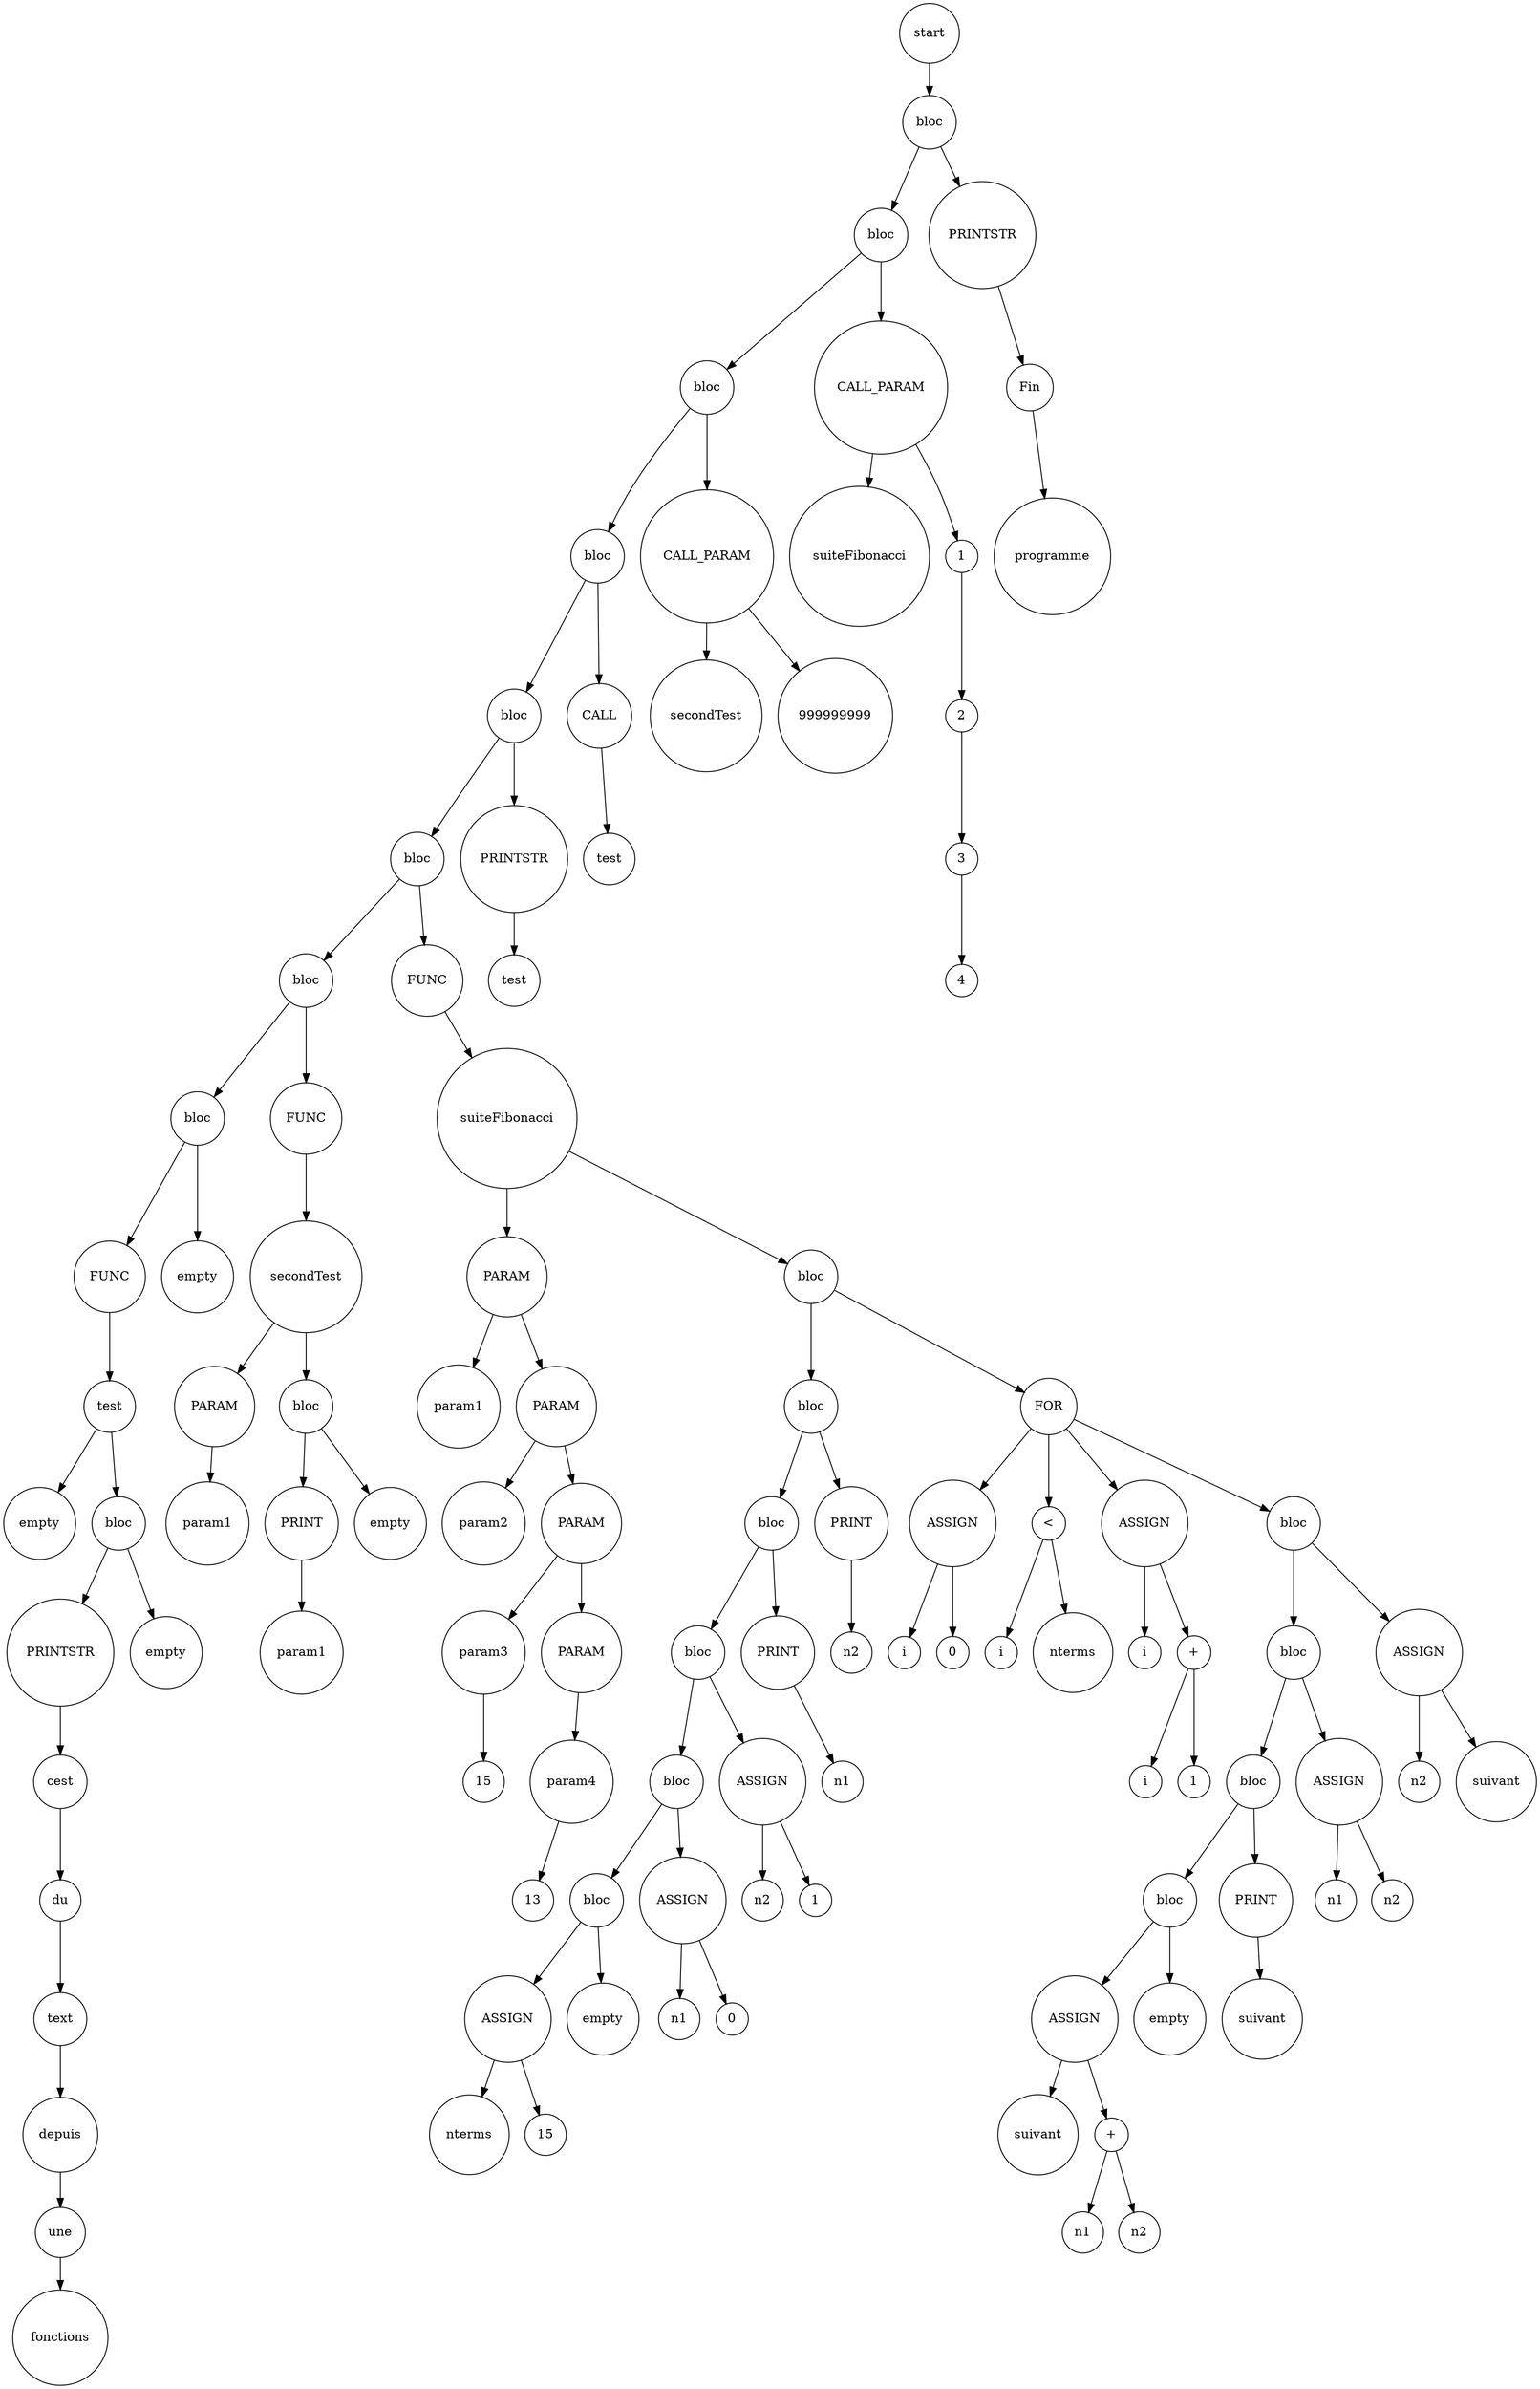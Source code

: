digraph {
	node [shape=circle]
	"cb98c739-8272-4509-9962-32fb1ad3dca4" [label=start]
	"9fc6c759-9fad-46d4-bf68-a1c8182be2e8" [label=bloc]
	"d0798914-7464-48cc-97e9-7906a89384df" [label=bloc]
	"7fcbb6e8-b967-4ef7-b1fc-140cb51a2098" [label=bloc]
	"3cb1c3de-4e02-479e-927f-c020563d51b3" [label=bloc]
	"b06c8132-6b18-4a63-aadd-51200d1505ac" [label=bloc]
	"f537f767-252d-4697-ba09-5dc07b24a803" [label=bloc]
	"2bb62de9-173f-451a-b4c7-85f5ae642c46" [label=bloc]
	"9d4863b0-08ee-41f0-b5ee-21e1301fec0c" [label=bloc]
	"967945dc-e1cd-49d3-8758-a37dace7588d" [label=FUNC]
	"ecc1a33a-d499-4290-99a8-a4eab913df0c" [label=test]
	"19b1f013-10c7-48c1-83ea-3ddccfc9709f" [label=empty]
	"ecc1a33a-d499-4290-99a8-a4eab913df0c" -> "19b1f013-10c7-48c1-83ea-3ddccfc9709f" [arrowsize=1]
	"8b438e30-1488-4d6d-8117-cc8d8aa47a69" [label=bloc]
	"42ef916b-f9eb-4b33-9dda-e386d8a95d6f" [label=PRINTSTR]
	"7b5dc6a5-598e-4d41-bdff-3f385726c7c4" [label=cest]
	"a9845ef6-2ee9-411c-af16-0f30c5696cb8" [label=du]
	"bb26b78e-0ab8-4cfc-abed-39c07acd20a9" [label=text]
	"bef0f233-825b-4bd0-b5b1-835ddc8eef0f" [label=depuis]
	"8d8c88bf-c519-43a4-b841-3b33ba5579e2" [label=une]
	"3ef1be0c-84ef-43af-8a31-f9e392bad175" [label=fonctions]
	"8d8c88bf-c519-43a4-b841-3b33ba5579e2" -> "3ef1be0c-84ef-43af-8a31-f9e392bad175" [arrowsize=1]
	"bef0f233-825b-4bd0-b5b1-835ddc8eef0f" -> "8d8c88bf-c519-43a4-b841-3b33ba5579e2" [arrowsize=1]
	"bb26b78e-0ab8-4cfc-abed-39c07acd20a9" -> "bef0f233-825b-4bd0-b5b1-835ddc8eef0f" [arrowsize=1]
	"a9845ef6-2ee9-411c-af16-0f30c5696cb8" -> "bb26b78e-0ab8-4cfc-abed-39c07acd20a9" [arrowsize=1]
	"7b5dc6a5-598e-4d41-bdff-3f385726c7c4" -> "a9845ef6-2ee9-411c-af16-0f30c5696cb8" [arrowsize=1]
	"42ef916b-f9eb-4b33-9dda-e386d8a95d6f" -> "7b5dc6a5-598e-4d41-bdff-3f385726c7c4" [arrowsize=1]
	"8b438e30-1488-4d6d-8117-cc8d8aa47a69" -> "42ef916b-f9eb-4b33-9dda-e386d8a95d6f" [arrowsize=1]
	"145b1679-b152-4693-9d71-f8cf08dae5be" [label=empty]
	"8b438e30-1488-4d6d-8117-cc8d8aa47a69" -> "145b1679-b152-4693-9d71-f8cf08dae5be" [arrowsize=1]
	"ecc1a33a-d499-4290-99a8-a4eab913df0c" -> "8b438e30-1488-4d6d-8117-cc8d8aa47a69" [arrowsize=1]
	"967945dc-e1cd-49d3-8758-a37dace7588d" -> "ecc1a33a-d499-4290-99a8-a4eab913df0c" [arrowsize=1]
	"9d4863b0-08ee-41f0-b5ee-21e1301fec0c" -> "967945dc-e1cd-49d3-8758-a37dace7588d" [arrowsize=1]
	"b5bf0a03-b33d-4ad0-95d9-37f10b3b1d41" [label=empty]
	"9d4863b0-08ee-41f0-b5ee-21e1301fec0c" -> "b5bf0a03-b33d-4ad0-95d9-37f10b3b1d41" [arrowsize=1]
	"2bb62de9-173f-451a-b4c7-85f5ae642c46" -> "9d4863b0-08ee-41f0-b5ee-21e1301fec0c" [arrowsize=1]
	"fac58858-e629-4bfa-a53f-d4fa61e5c114" [label=FUNC]
	"cca8e320-d764-4fb3-ba6c-75275b72fa6e" [label=secondTest]
	"01bb8d1c-1561-44c1-8878-3380a8504df3" [label=PARAM]
	"7b21b9e9-d3b8-4721-9914-df3d28fa8701" [label=param1]
	"01bb8d1c-1561-44c1-8878-3380a8504df3" -> "7b21b9e9-d3b8-4721-9914-df3d28fa8701" [arrowsize=1]
	"cca8e320-d764-4fb3-ba6c-75275b72fa6e" -> "01bb8d1c-1561-44c1-8878-3380a8504df3" [arrowsize=1]
	"5f499a4a-8b4e-407b-ab20-be6cbddacef5" [label=bloc]
	"ff7bbd0f-68f4-44c8-876f-e52a990be5d8" [label=PRINT]
	"43f7c0e2-9aba-4b87-a6a8-a17c24516961" [label=param1]
	"ff7bbd0f-68f4-44c8-876f-e52a990be5d8" -> "43f7c0e2-9aba-4b87-a6a8-a17c24516961" [arrowsize=1]
	"5f499a4a-8b4e-407b-ab20-be6cbddacef5" -> "ff7bbd0f-68f4-44c8-876f-e52a990be5d8" [arrowsize=1]
	"98e629e6-e610-46b0-87db-6e7d0e48b9db" [label=empty]
	"5f499a4a-8b4e-407b-ab20-be6cbddacef5" -> "98e629e6-e610-46b0-87db-6e7d0e48b9db" [arrowsize=1]
	"cca8e320-d764-4fb3-ba6c-75275b72fa6e" -> "5f499a4a-8b4e-407b-ab20-be6cbddacef5" [arrowsize=1]
	"fac58858-e629-4bfa-a53f-d4fa61e5c114" -> "cca8e320-d764-4fb3-ba6c-75275b72fa6e" [arrowsize=1]
	"2bb62de9-173f-451a-b4c7-85f5ae642c46" -> "fac58858-e629-4bfa-a53f-d4fa61e5c114" [arrowsize=1]
	"f537f767-252d-4697-ba09-5dc07b24a803" -> "2bb62de9-173f-451a-b4c7-85f5ae642c46" [arrowsize=1]
	"16a8d168-5a07-4359-966e-33e4ba9a46be" [label=FUNC]
	"3e21a537-0b86-40e1-8bf4-7c2eb3ae5a20" [label=suiteFibonacci]
	"32b52745-b56f-4638-ba6d-a6e0c105171a" [label=PARAM]
	"5ca627a9-113c-457d-ad69-0df4b9841d02" [label=param1]
	"32b52745-b56f-4638-ba6d-a6e0c105171a" -> "5ca627a9-113c-457d-ad69-0df4b9841d02" [arrowsize=1]
	"93c9a86c-55a0-4dc0-ab99-8da27255a262" [label=PARAM]
	"3f1e06c7-457e-46fb-b8a6-122c71725e4f" [label=param2]
	"93c9a86c-55a0-4dc0-ab99-8da27255a262" -> "3f1e06c7-457e-46fb-b8a6-122c71725e4f" [arrowsize=1]
	"c8f18c81-7585-4e6a-a908-22b57aac4722" [label=PARAM]
	"a95bc0e4-5a56-496d-a059-bc2763011320" [label=param3]
	"bcc8b33b-452e-4795-8337-1cd4554dc308" [label=15]
	"a95bc0e4-5a56-496d-a059-bc2763011320" -> "bcc8b33b-452e-4795-8337-1cd4554dc308" [arrowsize=1]
	"c8f18c81-7585-4e6a-a908-22b57aac4722" -> "a95bc0e4-5a56-496d-a059-bc2763011320" [arrowsize=1]
	"7ad7436e-ad6a-4665-86d5-c6b1475cc743" [label=PARAM]
	"ebdb7d61-bceb-4a21-bdaa-b4a3c0b3c940" [label=param4]
	"69307cef-f948-428f-a844-9e7cfc2063a5" [label=13]
	"ebdb7d61-bceb-4a21-bdaa-b4a3c0b3c940" -> "69307cef-f948-428f-a844-9e7cfc2063a5" [arrowsize=1]
	"7ad7436e-ad6a-4665-86d5-c6b1475cc743" -> "ebdb7d61-bceb-4a21-bdaa-b4a3c0b3c940" [arrowsize=1]
	"c8f18c81-7585-4e6a-a908-22b57aac4722" -> "7ad7436e-ad6a-4665-86d5-c6b1475cc743" [arrowsize=1]
	"93c9a86c-55a0-4dc0-ab99-8da27255a262" -> "c8f18c81-7585-4e6a-a908-22b57aac4722" [arrowsize=1]
	"32b52745-b56f-4638-ba6d-a6e0c105171a" -> "93c9a86c-55a0-4dc0-ab99-8da27255a262" [arrowsize=1]
	"3e21a537-0b86-40e1-8bf4-7c2eb3ae5a20" -> "32b52745-b56f-4638-ba6d-a6e0c105171a" [arrowsize=1]
	"86f1ddec-a03a-4255-a46a-0f26cc4a7b6d" [label=bloc]
	"0ff05974-cf3f-47ac-8639-ed498d1792dd" [label=bloc]
	"cf2933a9-f394-4192-9fe5-0592237ab23a" [label=bloc]
	"0f831436-d2d3-4735-8f43-9802c1a842f0" [label=bloc]
	"7e0c5a0b-5c85-4e6d-8732-cb115c1f7f36" [label=bloc]
	"c21710de-9910-4405-86a8-26bd88fea0d3" [label=bloc]
	"3a28f9c1-48fe-4d42-9781-0b7e9167c7e7" [label=ASSIGN]
	"9d73c990-0ee2-46e3-b755-1ca2c1e02200" [label=nterms]
	"3a28f9c1-48fe-4d42-9781-0b7e9167c7e7" -> "9d73c990-0ee2-46e3-b755-1ca2c1e02200" [arrowsize=1]
	"14f52ba5-376c-4200-994f-34763df08475" [label=15]
	"3a28f9c1-48fe-4d42-9781-0b7e9167c7e7" -> "14f52ba5-376c-4200-994f-34763df08475" [arrowsize=1]
	"c21710de-9910-4405-86a8-26bd88fea0d3" -> "3a28f9c1-48fe-4d42-9781-0b7e9167c7e7" [arrowsize=1]
	"78904166-27dd-43e1-918f-03ea5a2a7449" [label=empty]
	"c21710de-9910-4405-86a8-26bd88fea0d3" -> "78904166-27dd-43e1-918f-03ea5a2a7449" [arrowsize=1]
	"7e0c5a0b-5c85-4e6d-8732-cb115c1f7f36" -> "c21710de-9910-4405-86a8-26bd88fea0d3" [arrowsize=1]
	"3016cd17-77a9-4298-b096-dc654dc59182" [label=ASSIGN]
	"c107555a-f162-49a5-9557-9cbd8015dee5" [label=n1]
	"3016cd17-77a9-4298-b096-dc654dc59182" -> "c107555a-f162-49a5-9557-9cbd8015dee5" [arrowsize=1]
	"4b8d64c5-edde-4b7d-9b9f-3eae123c9f37" [label=0]
	"3016cd17-77a9-4298-b096-dc654dc59182" -> "4b8d64c5-edde-4b7d-9b9f-3eae123c9f37" [arrowsize=1]
	"7e0c5a0b-5c85-4e6d-8732-cb115c1f7f36" -> "3016cd17-77a9-4298-b096-dc654dc59182" [arrowsize=1]
	"0f831436-d2d3-4735-8f43-9802c1a842f0" -> "7e0c5a0b-5c85-4e6d-8732-cb115c1f7f36" [arrowsize=1]
	"3c211689-58bb-41f0-bb24-abe4e3724491" [label=ASSIGN]
	"6794d366-5c5d-4468-b48b-13196b0261f4" [label=n2]
	"3c211689-58bb-41f0-bb24-abe4e3724491" -> "6794d366-5c5d-4468-b48b-13196b0261f4" [arrowsize=1]
	"2a9227be-d5d0-470e-873d-999d04ecc68b" [label=1]
	"3c211689-58bb-41f0-bb24-abe4e3724491" -> "2a9227be-d5d0-470e-873d-999d04ecc68b" [arrowsize=1]
	"0f831436-d2d3-4735-8f43-9802c1a842f0" -> "3c211689-58bb-41f0-bb24-abe4e3724491" [arrowsize=1]
	"cf2933a9-f394-4192-9fe5-0592237ab23a" -> "0f831436-d2d3-4735-8f43-9802c1a842f0" [arrowsize=1]
	"ca766f1f-96ca-4269-911c-68c81ca144e1" [label=PRINT]
	"2c219556-6087-4aeb-b937-696cba697a86" [label=n1]
	"ca766f1f-96ca-4269-911c-68c81ca144e1" -> "2c219556-6087-4aeb-b937-696cba697a86" [arrowsize=1]
	"cf2933a9-f394-4192-9fe5-0592237ab23a" -> "ca766f1f-96ca-4269-911c-68c81ca144e1" [arrowsize=1]
	"0ff05974-cf3f-47ac-8639-ed498d1792dd" -> "cf2933a9-f394-4192-9fe5-0592237ab23a" [arrowsize=1]
	"86a61183-ec97-4377-a551-0f4fc1de3035" [label=PRINT]
	"7ea00a44-f0f5-4247-be70-2323a8df539b" [label=n2]
	"86a61183-ec97-4377-a551-0f4fc1de3035" -> "7ea00a44-f0f5-4247-be70-2323a8df539b" [arrowsize=1]
	"0ff05974-cf3f-47ac-8639-ed498d1792dd" -> "86a61183-ec97-4377-a551-0f4fc1de3035" [arrowsize=1]
	"86f1ddec-a03a-4255-a46a-0f26cc4a7b6d" -> "0ff05974-cf3f-47ac-8639-ed498d1792dd" [arrowsize=1]
	"909a1b3d-f1a7-43aa-9b28-07e8d5ff1f19" [label=FOR]
	"b1e3d830-f831-4f59-8146-6edf24f91e08" [label=ASSIGN]
	"12c9061b-8220-4086-9124-699d4a890b9f" [label=i]
	"b1e3d830-f831-4f59-8146-6edf24f91e08" -> "12c9061b-8220-4086-9124-699d4a890b9f" [arrowsize=1]
	"bbe60e7a-e7f4-40ff-ad52-20ff0a234dd6" [label=0]
	"b1e3d830-f831-4f59-8146-6edf24f91e08" -> "bbe60e7a-e7f4-40ff-ad52-20ff0a234dd6" [arrowsize=1]
	"909a1b3d-f1a7-43aa-9b28-07e8d5ff1f19" -> "b1e3d830-f831-4f59-8146-6edf24f91e08" [arrowsize=1]
	"be863971-d7b9-427f-b716-c1d79b9c6bfc" [label="<"]
	"6dd445cc-8ebd-4aea-89ae-9c9c17f7223c" [label=i]
	"be863971-d7b9-427f-b716-c1d79b9c6bfc" -> "6dd445cc-8ebd-4aea-89ae-9c9c17f7223c" [arrowsize=1]
	"7deb9767-af0b-4f06-9d12-ca37fc6da3b6" [label=nterms]
	"be863971-d7b9-427f-b716-c1d79b9c6bfc" -> "7deb9767-af0b-4f06-9d12-ca37fc6da3b6" [arrowsize=1]
	"909a1b3d-f1a7-43aa-9b28-07e8d5ff1f19" -> "be863971-d7b9-427f-b716-c1d79b9c6bfc" [arrowsize=1]
	"37c2ac74-c70a-4a00-a0d8-8744ab1e0926" [label=ASSIGN]
	"f95004ea-1053-40e8-9c08-c48f39d25207" [label=i]
	"37c2ac74-c70a-4a00-a0d8-8744ab1e0926" -> "f95004ea-1053-40e8-9c08-c48f39d25207" [arrowsize=1]
	"5f3e42fa-ce4c-436d-98c9-9bc8b248ab14" [label="+"]
	"8f99be66-4fe8-4b88-b14a-c6e8f848b760" [label=i]
	"5f3e42fa-ce4c-436d-98c9-9bc8b248ab14" -> "8f99be66-4fe8-4b88-b14a-c6e8f848b760" [arrowsize=1]
	"7d616cdf-69a6-4400-9bff-22f7138f4075" [label=1]
	"5f3e42fa-ce4c-436d-98c9-9bc8b248ab14" -> "7d616cdf-69a6-4400-9bff-22f7138f4075" [arrowsize=1]
	"37c2ac74-c70a-4a00-a0d8-8744ab1e0926" -> "5f3e42fa-ce4c-436d-98c9-9bc8b248ab14" [arrowsize=1]
	"909a1b3d-f1a7-43aa-9b28-07e8d5ff1f19" -> "37c2ac74-c70a-4a00-a0d8-8744ab1e0926" [arrowsize=1]
	"05815ea0-1632-4713-811a-1af7a1f6ccd9" [label=bloc]
	"853ac760-994f-4c1c-a139-1e8388fce42e" [label=bloc]
	"42d72669-9ddc-4b2b-9425-66cd117b6d39" [label=bloc]
	"06ed1c0f-0608-4846-8428-41874a791945" [label=bloc]
	"8fe1eec6-971a-45f0-9dcd-bd8fac5e95b4" [label=ASSIGN]
	"91b7a957-dc3b-49b4-9318-043bf2dbfe34" [label=suivant]
	"8fe1eec6-971a-45f0-9dcd-bd8fac5e95b4" -> "91b7a957-dc3b-49b4-9318-043bf2dbfe34" [arrowsize=1]
	"6ff0793c-9b1a-48da-8943-a810bbd26040" [label="+"]
	"ff8dbce1-0945-4fe6-ae67-4c50215b0935" [label=n1]
	"6ff0793c-9b1a-48da-8943-a810bbd26040" -> "ff8dbce1-0945-4fe6-ae67-4c50215b0935" [arrowsize=1]
	"be6f44c3-10f7-4001-8d0b-abd195774ed2" [label=n2]
	"6ff0793c-9b1a-48da-8943-a810bbd26040" -> "be6f44c3-10f7-4001-8d0b-abd195774ed2" [arrowsize=1]
	"8fe1eec6-971a-45f0-9dcd-bd8fac5e95b4" -> "6ff0793c-9b1a-48da-8943-a810bbd26040" [arrowsize=1]
	"06ed1c0f-0608-4846-8428-41874a791945" -> "8fe1eec6-971a-45f0-9dcd-bd8fac5e95b4" [arrowsize=1]
	"a9011dc6-25f8-436b-a4fb-423bea3664e3" [label=empty]
	"06ed1c0f-0608-4846-8428-41874a791945" -> "a9011dc6-25f8-436b-a4fb-423bea3664e3" [arrowsize=1]
	"42d72669-9ddc-4b2b-9425-66cd117b6d39" -> "06ed1c0f-0608-4846-8428-41874a791945" [arrowsize=1]
	"450bed38-328c-4c29-ac4d-303586abd99c" [label=PRINT]
	"162cbb4f-1a83-487f-a038-e5d4b539e221" [label=suivant]
	"450bed38-328c-4c29-ac4d-303586abd99c" -> "162cbb4f-1a83-487f-a038-e5d4b539e221" [arrowsize=1]
	"42d72669-9ddc-4b2b-9425-66cd117b6d39" -> "450bed38-328c-4c29-ac4d-303586abd99c" [arrowsize=1]
	"853ac760-994f-4c1c-a139-1e8388fce42e" -> "42d72669-9ddc-4b2b-9425-66cd117b6d39" [arrowsize=1]
	"9a5aa1e0-bde1-4d8b-92b0-5906a1a0b727" [label=ASSIGN]
	"8e956334-858c-41f1-b4ec-7f361353be53" [label=n1]
	"9a5aa1e0-bde1-4d8b-92b0-5906a1a0b727" -> "8e956334-858c-41f1-b4ec-7f361353be53" [arrowsize=1]
	"18f18b6b-bd27-48f2-bac6-c559ef353050" [label=n2]
	"9a5aa1e0-bde1-4d8b-92b0-5906a1a0b727" -> "18f18b6b-bd27-48f2-bac6-c559ef353050" [arrowsize=1]
	"853ac760-994f-4c1c-a139-1e8388fce42e" -> "9a5aa1e0-bde1-4d8b-92b0-5906a1a0b727" [arrowsize=1]
	"05815ea0-1632-4713-811a-1af7a1f6ccd9" -> "853ac760-994f-4c1c-a139-1e8388fce42e" [arrowsize=1]
	"f2bb2aa6-001e-4e4e-bcea-dadae61ad4fa" [label=ASSIGN]
	"79097002-061e-46ef-8952-1ea555a2cdad" [label=n2]
	"f2bb2aa6-001e-4e4e-bcea-dadae61ad4fa" -> "79097002-061e-46ef-8952-1ea555a2cdad" [arrowsize=1]
	"461e2dff-7e5a-4043-a864-f047db793dcf" [label=suivant]
	"f2bb2aa6-001e-4e4e-bcea-dadae61ad4fa" -> "461e2dff-7e5a-4043-a864-f047db793dcf" [arrowsize=1]
	"05815ea0-1632-4713-811a-1af7a1f6ccd9" -> "f2bb2aa6-001e-4e4e-bcea-dadae61ad4fa" [arrowsize=1]
	"909a1b3d-f1a7-43aa-9b28-07e8d5ff1f19" -> "05815ea0-1632-4713-811a-1af7a1f6ccd9" [arrowsize=1]
	"86f1ddec-a03a-4255-a46a-0f26cc4a7b6d" -> "909a1b3d-f1a7-43aa-9b28-07e8d5ff1f19" [arrowsize=1]
	"3e21a537-0b86-40e1-8bf4-7c2eb3ae5a20" -> "86f1ddec-a03a-4255-a46a-0f26cc4a7b6d" [arrowsize=1]
	"16a8d168-5a07-4359-966e-33e4ba9a46be" -> "3e21a537-0b86-40e1-8bf4-7c2eb3ae5a20" [arrowsize=1]
	"f537f767-252d-4697-ba09-5dc07b24a803" -> "16a8d168-5a07-4359-966e-33e4ba9a46be" [arrowsize=1]
	"b06c8132-6b18-4a63-aadd-51200d1505ac" -> "f537f767-252d-4697-ba09-5dc07b24a803" [arrowsize=1]
	"d463a792-3ee6-46c1-963e-d423a0f926bf" [label=PRINTSTR]
	"fb862493-077e-4095-9ec1-be4f98e0c4d9" [label=test]
	"d463a792-3ee6-46c1-963e-d423a0f926bf" -> "fb862493-077e-4095-9ec1-be4f98e0c4d9" [arrowsize=1]
	"b06c8132-6b18-4a63-aadd-51200d1505ac" -> "d463a792-3ee6-46c1-963e-d423a0f926bf" [arrowsize=1]
	"3cb1c3de-4e02-479e-927f-c020563d51b3" -> "b06c8132-6b18-4a63-aadd-51200d1505ac" [arrowsize=1]
	"b7a878a1-614e-40ad-b60a-e776fa1d30e1" [label=CALL]
	"ae2fc59d-dec9-4437-bfaa-dfdac73caacf" [label=test]
	"b7a878a1-614e-40ad-b60a-e776fa1d30e1" -> "ae2fc59d-dec9-4437-bfaa-dfdac73caacf" [arrowsize=1]
	"3cb1c3de-4e02-479e-927f-c020563d51b3" -> "b7a878a1-614e-40ad-b60a-e776fa1d30e1" [arrowsize=1]
	"7fcbb6e8-b967-4ef7-b1fc-140cb51a2098" -> "3cb1c3de-4e02-479e-927f-c020563d51b3" [arrowsize=1]
	"4371aa8e-1dd6-4c49-850d-573563c4c5bc" [label=CALL_PARAM]
	"bec1c5f0-3a8f-4e7f-abbc-5ef398d64b35" [label=secondTest]
	"4371aa8e-1dd6-4c49-850d-573563c4c5bc" -> "bec1c5f0-3a8f-4e7f-abbc-5ef398d64b35" [arrowsize=1]
	"ff9f31a8-b373-4c4a-aa77-3333286d2054" [label=999999999]
	"4371aa8e-1dd6-4c49-850d-573563c4c5bc" -> "ff9f31a8-b373-4c4a-aa77-3333286d2054" [arrowsize=1]
	"7fcbb6e8-b967-4ef7-b1fc-140cb51a2098" -> "4371aa8e-1dd6-4c49-850d-573563c4c5bc" [arrowsize=1]
	"d0798914-7464-48cc-97e9-7906a89384df" -> "7fcbb6e8-b967-4ef7-b1fc-140cb51a2098" [arrowsize=1]
	"ebf30606-db3e-4bf5-bc0d-5bc35153f0c6" [label=CALL_PARAM]
	"ab9bb91b-072f-4cda-a40a-f6d6cc4727a0" [label=suiteFibonacci]
	"ebf30606-db3e-4bf5-bc0d-5bc35153f0c6" -> "ab9bb91b-072f-4cda-a40a-f6d6cc4727a0" [arrowsize=1]
	"998e3c95-bcac-4b2e-a892-d16dff432244" [label=1]
	"7d06e221-0bf8-4cbd-9eef-cc2decd852cf" [label=2]
	"6883099f-2080-49c3-8c8b-80e79defdbfb" [label=3]
	"122af660-56e6-4feb-9217-7c97efa780ae" [label=4]
	"6883099f-2080-49c3-8c8b-80e79defdbfb" -> "122af660-56e6-4feb-9217-7c97efa780ae" [arrowsize=1]
	"7d06e221-0bf8-4cbd-9eef-cc2decd852cf" -> "6883099f-2080-49c3-8c8b-80e79defdbfb" [arrowsize=1]
	"998e3c95-bcac-4b2e-a892-d16dff432244" -> "7d06e221-0bf8-4cbd-9eef-cc2decd852cf" [arrowsize=1]
	"ebf30606-db3e-4bf5-bc0d-5bc35153f0c6" -> "998e3c95-bcac-4b2e-a892-d16dff432244" [arrowsize=1]
	"d0798914-7464-48cc-97e9-7906a89384df" -> "ebf30606-db3e-4bf5-bc0d-5bc35153f0c6" [arrowsize=1]
	"9fc6c759-9fad-46d4-bf68-a1c8182be2e8" -> "d0798914-7464-48cc-97e9-7906a89384df" [arrowsize=1]
	"3917675d-9435-40a0-af51-044bb5bade2a" [label=PRINTSTR]
	"0ee997fe-0a56-4a81-8eca-c236ee82bc02" [label=Fin]
	"be0c4d46-05e2-4ba5-8ba9-b8b546001af3" [label=programme]
	"0ee997fe-0a56-4a81-8eca-c236ee82bc02" -> "be0c4d46-05e2-4ba5-8ba9-b8b546001af3" [arrowsize=1]
	"3917675d-9435-40a0-af51-044bb5bade2a" -> "0ee997fe-0a56-4a81-8eca-c236ee82bc02" [arrowsize=1]
	"9fc6c759-9fad-46d4-bf68-a1c8182be2e8" -> "3917675d-9435-40a0-af51-044bb5bade2a" [arrowsize=1]
	"cb98c739-8272-4509-9962-32fb1ad3dca4" -> "9fc6c759-9fad-46d4-bf68-a1c8182be2e8" [arrowsize=1]
}

